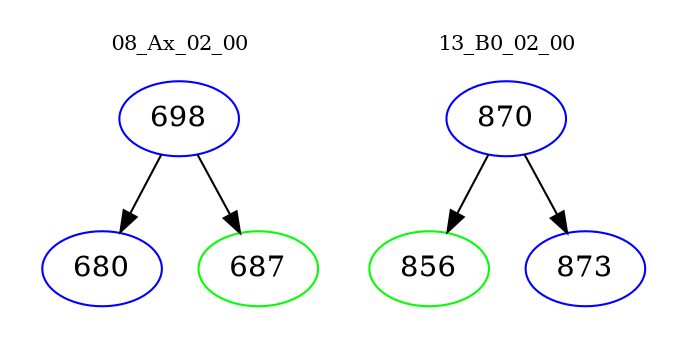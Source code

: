 digraph{
subgraph cluster_0 {
color = white
label = "08_Ax_02_00";
fontsize=10;
T0_698 [label="698", color="blue"]
T0_698 -> T0_680 [color="black"]
T0_680 [label="680", color="blue"]
T0_698 -> T0_687 [color="black"]
T0_687 [label="687", color="green"]
}
subgraph cluster_1 {
color = white
label = "13_B0_02_00";
fontsize=10;
T1_870 [label="870", color="blue"]
T1_870 -> T1_856 [color="black"]
T1_856 [label="856", color="green"]
T1_870 -> T1_873 [color="black"]
T1_873 [label="873", color="blue"]
}
}
